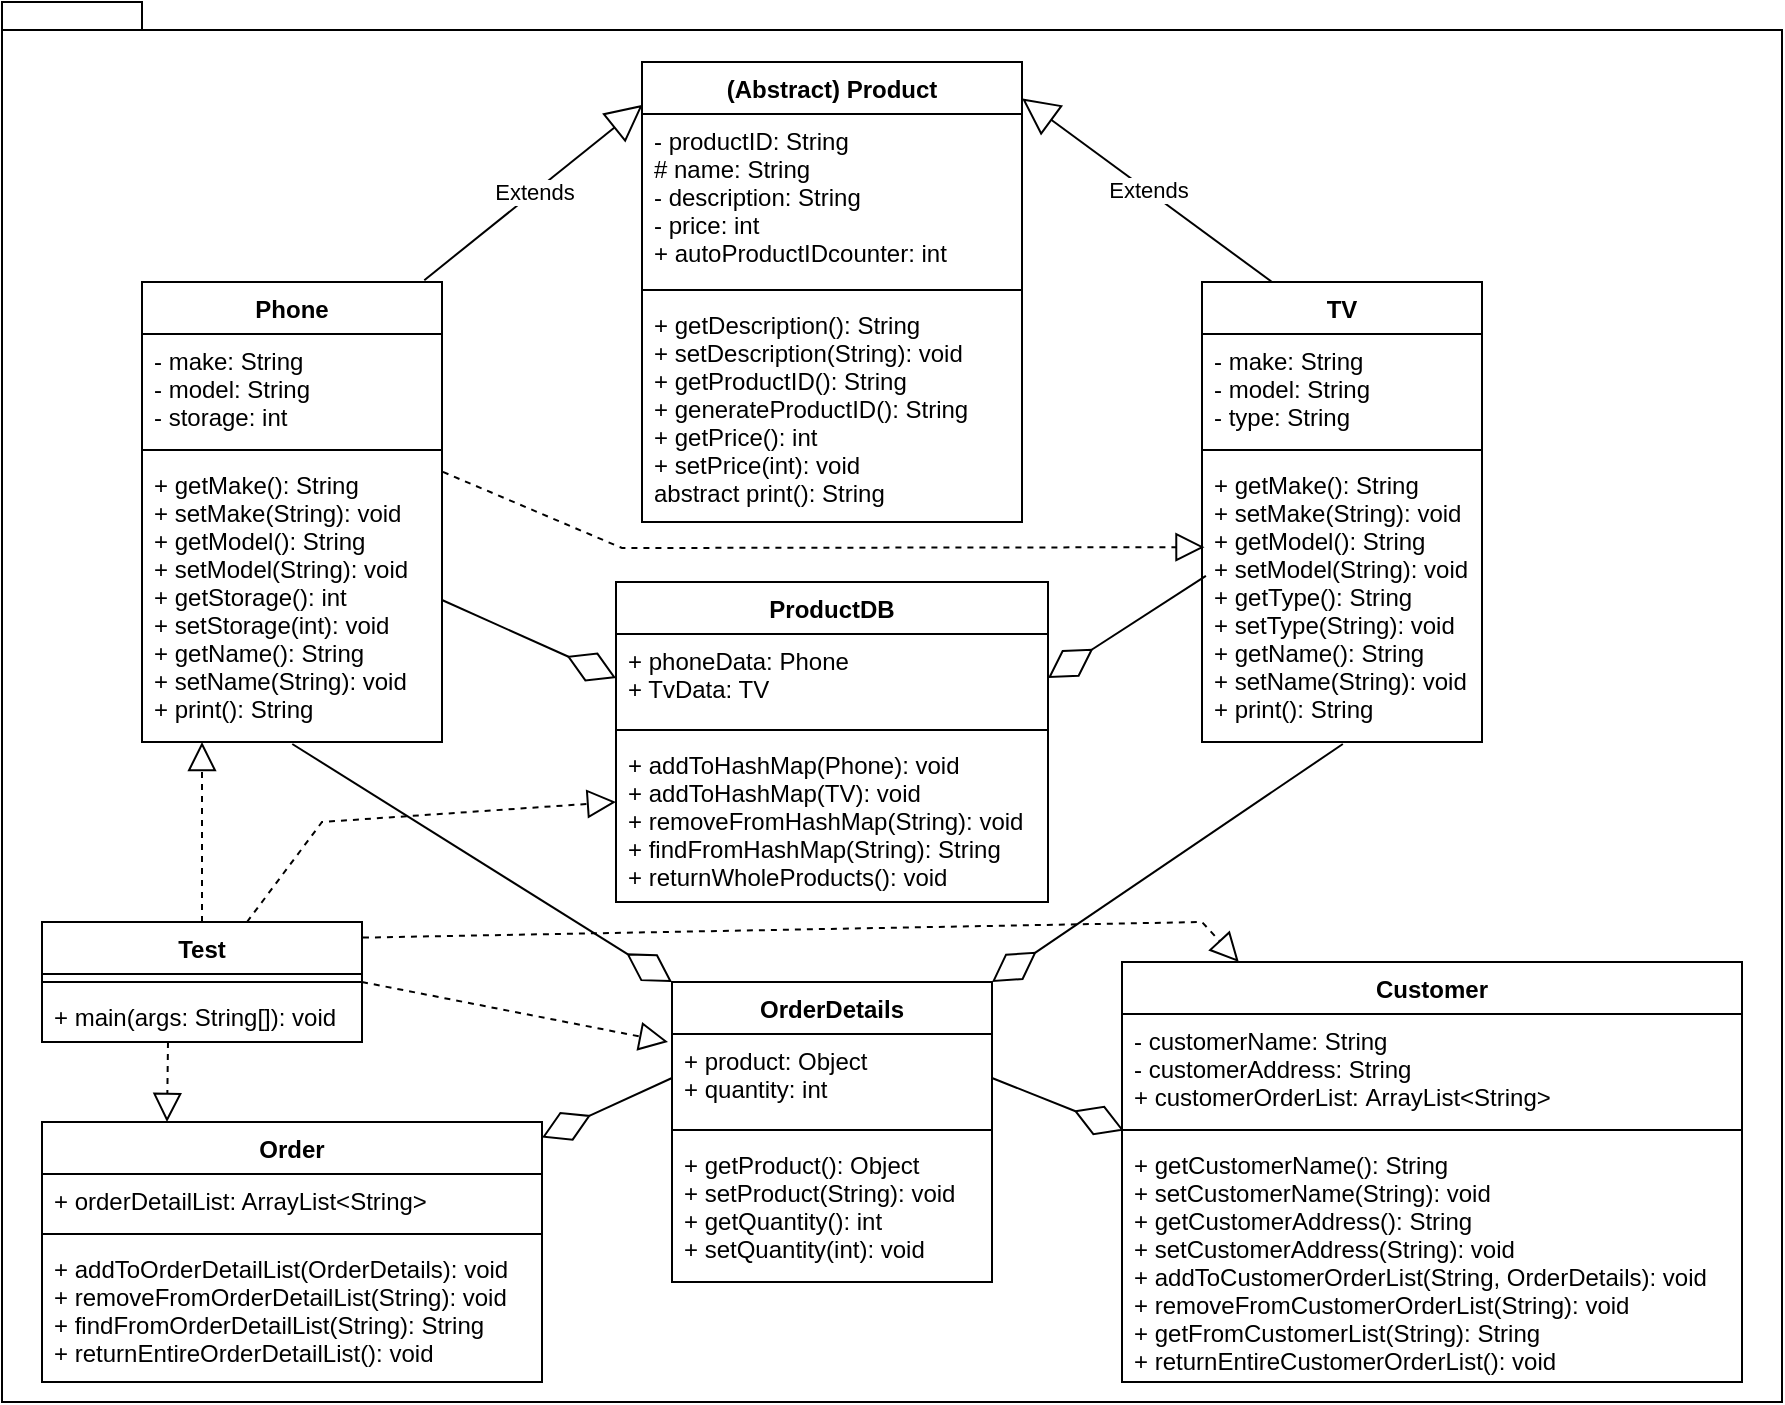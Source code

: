 <mxfile version="15.8.7" type="device"><diagram id="7mMw2e3l0UseMZ1sE9wO" name="Page-1"><mxGraphModel dx="1038" dy="1818" grid="1" gridSize="10" guides="1" tooltips="1" connect="1" arrows="1" fold="1" page="1" pageScale="1" pageWidth="827" pageHeight="1169" math="0" shadow="0"><root><mxCell id="0"/><mxCell id="1" parent="0"/><mxCell id="6dplb0e8U8s-n0_M2EOi-2" value="" style="shape=folder;fontStyle=1;spacingTop=10;tabWidth=40;tabHeight=14;tabPosition=left;html=1;" vertex="1" parent="1"><mxGeometry x="20" y="-180" width="890" height="700" as="geometry"/></mxCell><mxCell id="WnV4dcj3iRoIthNoe0RH-1" value="(Abstract) Product" style="swimlane;fontStyle=1;align=center;verticalAlign=top;childLayout=stackLayout;horizontal=1;startSize=26;horizontalStack=0;resizeParent=1;resizeParentMax=0;resizeLast=0;collapsible=1;marginBottom=0;" parent="1" vertex="1"><mxGeometry x="340" y="-150" width="190" height="230" as="geometry"/></mxCell><mxCell id="WnV4dcj3iRoIthNoe0RH-2" value="- productID: String&#10;# name: String&#10;&#9;- description: String&#10;&#9;- price: int&#10;&#9;+ autoProductIDcounter: int" style="text;strokeColor=none;fillColor=none;align=left;verticalAlign=top;spacingLeft=4;spacingRight=4;overflow=hidden;rotatable=0;points=[[0,0.5],[1,0.5]];portConstraint=eastwest;" parent="WnV4dcj3iRoIthNoe0RH-1" vertex="1"><mxGeometry y="26" width="190" height="84" as="geometry"/></mxCell><mxCell id="WnV4dcj3iRoIthNoe0RH-3" value="" style="line;strokeWidth=1;fillColor=none;align=left;verticalAlign=middle;spacingTop=-1;spacingLeft=3;spacingRight=3;rotatable=0;labelPosition=right;points=[];portConstraint=eastwest;" parent="WnV4dcj3iRoIthNoe0RH-1" vertex="1"><mxGeometry y="110" width="190" height="8" as="geometry"/></mxCell><mxCell id="WnV4dcj3iRoIthNoe0RH-4" value="+ getDescription(): String&#10;+ setDescription(String): void&#10;+ getProductID(): String&#10;+ generateProductID(): String&#10;+ getPrice(): int&#10;+ setPrice(int): void&#10;abstract print(): String&#10;" style="text;strokeColor=none;fillColor=none;align=left;verticalAlign=top;spacingLeft=4;spacingRight=4;overflow=hidden;rotatable=0;points=[[0,0.5],[1,0.5]];portConstraint=eastwest;" parent="WnV4dcj3iRoIthNoe0RH-1" vertex="1"><mxGeometry y="118" width="190" height="112" as="geometry"/></mxCell><mxCell id="WnV4dcj3iRoIthNoe0RH-5" value="ProductDB" style="swimlane;fontStyle=1;align=center;verticalAlign=top;childLayout=stackLayout;horizontal=1;startSize=26;horizontalStack=0;resizeParent=1;resizeParentMax=0;resizeLast=0;collapsible=1;marginBottom=0;" parent="1" vertex="1"><mxGeometry x="327" y="110" width="216" height="160" as="geometry"/></mxCell><mxCell id="WnV4dcj3iRoIthNoe0RH-6" value="+ phoneData: Phone&#10;+ TvData: TV" style="text;strokeColor=none;fillColor=none;align=left;verticalAlign=top;spacingLeft=4;spacingRight=4;overflow=hidden;rotatable=0;points=[[0,0.5],[1,0.5]];portConstraint=eastwest;" parent="WnV4dcj3iRoIthNoe0RH-5" vertex="1"><mxGeometry y="26" width="216" height="44" as="geometry"/></mxCell><mxCell id="WnV4dcj3iRoIthNoe0RH-7" value="" style="line;strokeWidth=1;fillColor=none;align=left;verticalAlign=middle;spacingTop=-1;spacingLeft=3;spacingRight=3;rotatable=0;labelPosition=right;points=[];portConstraint=eastwest;" parent="WnV4dcj3iRoIthNoe0RH-5" vertex="1"><mxGeometry y="70" width="216" height="8" as="geometry"/></mxCell><mxCell id="WnV4dcj3iRoIthNoe0RH-8" value="+ addToHashMap(Phone): void&#10;+ addToHashMap(TV): void&#10;+ removeFromHashMap(String): void&#10;+ findFromHashMap(String): String&#10;+ returnWholeProducts(): void" style="text;strokeColor=none;fillColor=none;align=left;verticalAlign=top;spacingLeft=4;spacingRight=4;overflow=hidden;rotatable=0;points=[[0,0.5],[1,0.5]];portConstraint=eastwest;" parent="WnV4dcj3iRoIthNoe0RH-5" vertex="1"><mxGeometry y="78" width="216" height="82" as="geometry"/></mxCell><mxCell id="WnV4dcj3iRoIthNoe0RH-9" value="Phone" style="swimlane;fontStyle=1;align=center;verticalAlign=top;childLayout=stackLayout;horizontal=1;startSize=26;horizontalStack=0;resizeParent=1;resizeParentMax=0;resizeLast=0;collapsible=1;marginBottom=0;" parent="1" vertex="1"><mxGeometry x="90" y="-40" width="150" height="230" as="geometry"/></mxCell><mxCell id="WnV4dcj3iRoIthNoe0RH-10" value="- make: String&#10;&#9;- model: String&#10;&#9;- storage: int" style="text;strokeColor=none;fillColor=none;align=left;verticalAlign=top;spacingLeft=4;spacingRight=4;overflow=hidden;rotatable=0;points=[[0,0.5],[1,0.5]];portConstraint=eastwest;" parent="WnV4dcj3iRoIthNoe0RH-9" vertex="1"><mxGeometry y="26" width="150" height="54" as="geometry"/></mxCell><mxCell id="WnV4dcj3iRoIthNoe0RH-11" value="" style="line;strokeWidth=1;fillColor=none;align=left;verticalAlign=middle;spacingTop=-1;spacingLeft=3;spacingRight=3;rotatable=0;labelPosition=right;points=[];portConstraint=eastwest;" parent="WnV4dcj3iRoIthNoe0RH-9" vertex="1"><mxGeometry y="80" width="150" height="8" as="geometry"/></mxCell><mxCell id="WnV4dcj3iRoIthNoe0RH-12" value="+ getMake(): String&#10;+ setMake(String): void&#10;+ getModel(): String&#10;+ setModel(String): void&#10;+ getStorage(): int&#10;+ setStorage(int): void&#10;+ getName(): String&#10;+ setName(String): void&#10;+ print(): String" style="text;strokeColor=none;fillColor=none;align=left;verticalAlign=top;spacingLeft=4;spacingRight=4;overflow=hidden;rotatable=0;points=[[0,0.5],[1,0.5]];portConstraint=eastwest;" parent="WnV4dcj3iRoIthNoe0RH-9" vertex="1"><mxGeometry y="88" width="150" height="142" as="geometry"/></mxCell><mxCell id="WnV4dcj3iRoIthNoe0RH-13" value="TV" style="swimlane;fontStyle=1;align=center;verticalAlign=top;childLayout=stackLayout;horizontal=1;startSize=26;horizontalStack=0;resizeParent=1;resizeParentMax=0;resizeLast=0;collapsible=1;marginBottom=0;" parent="1" vertex="1"><mxGeometry x="620" y="-40" width="140" height="230" as="geometry"/></mxCell><mxCell id="WnV4dcj3iRoIthNoe0RH-14" value="- make: String&#10;- model: String&#10;- type: String" style="text;strokeColor=none;fillColor=none;align=left;verticalAlign=top;spacingLeft=4;spacingRight=4;overflow=hidden;rotatable=0;points=[[0,0.5],[1,0.5]];portConstraint=eastwest;" parent="WnV4dcj3iRoIthNoe0RH-13" vertex="1"><mxGeometry y="26" width="140" height="54" as="geometry"/></mxCell><mxCell id="WnV4dcj3iRoIthNoe0RH-15" value="" style="line;strokeWidth=1;fillColor=none;align=left;verticalAlign=middle;spacingTop=-1;spacingLeft=3;spacingRight=3;rotatable=0;labelPosition=right;points=[];portConstraint=eastwest;" parent="WnV4dcj3iRoIthNoe0RH-13" vertex="1"><mxGeometry y="80" width="140" height="8" as="geometry"/></mxCell><mxCell id="WnV4dcj3iRoIthNoe0RH-16" value="+ getMake(): String&#10;+ setMake(String): void&#10;+ getModel(): String&#10;+ setModel(String): void&#10;+ getType(): String&#10;+ setType(String): void&#10;+ getName(): String&#10;+ setName(String): void&#10;+ print(): String" style="text;strokeColor=none;fillColor=none;align=left;verticalAlign=top;spacingLeft=4;spacingRight=4;overflow=hidden;rotatable=0;points=[[0,0.5],[1,0.5]];portConstraint=eastwest;" parent="WnV4dcj3iRoIthNoe0RH-13" vertex="1"><mxGeometry y="88" width="140" height="142" as="geometry"/></mxCell><mxCell id="WnV4dcj3iRoIthNoe0RH-17" value="OrderDetails" style="swimlane;fontStyle=1;align=center;verticalAlign=top;childLayout=stackLayout;horizontal=1;startSize=26;horizontalStack=0;resizeParent=1;resizeParentMax=0;resizeLast=0;collapsible=1;marginBottom=0;" parent="1" vertex="1"><mxGeometry x="355" y="310" width="160" height="150" as="geometry"/></mxCell><mxCell id="WnV4dcj3iRoIthNoe0RH-18" value="+ product: Object&#10;+ quantity: int" style="text;strokeColor=none;fillColor=none;align=left;verticalAlign=top;spacingLeft=4;spacingRight=4;overflow=hidden;rotatable=0;points=[[0,0.5],[1,0.5]];portConstraint=eastwest;" parent="WnV4dcj3iRoIthNoe0RH-17" vertex="1"><mxGeometry y="26" width="160" height="44" as="geometry"/></mxCell><mxCell id="WnV4dcj3iRoIthNoe0RH-19" value="" style="line;strokeWidth=1;fillColor=none;align=left;verticalAlign=middle;spacingTop=-1;spacingLeft=3;spacingRight=3;rotatable=0;labelPosition=right;points=[];portConstraint=eastwest;" parent="WnV4dcj3iRoIthNoe0RH-17" vertex="1"><mxGeometry y="70" width="160" height="8" as="geometry"/></mxCell><mxCell id="WnV4dcj3iRoIthNoe0RH-20" value="+ getProduct(): Object&#10;+ setProduct(String): void&#10;+ getQuantity(): int&#10;+ setQuantity(int): void" style="text;strokeColor=none;fillColor=none;align=left;verticalAlign=top;spacingLeft=4;spacingRight=4;overflow=hidden;rotatable=0;points=[[0,0.5],[1,0.5]];portConstraint=eastwest;" parent="WnV4dcj3iRoIthNoe0RH-17" vertex="1"><mxGeometry y="78" width="160" height="72" as="geometry"/></mxCell><mxCell id="WnV4dcj3iRoIthNoe0RH-21" value="Order" style="swimlane;fontStyle=1;align=center;verticalAlign=top;childLayout=stackLayout;horizontal=1;startSize=26;horizontalStack=0;resizeParent=1;resizeParentMax=0;resizeLast=0;collapsible=1;marginBottom=0;" parent="1" vertex="1"><mxGeometry x="40" y="380" width="250" height="130" as="geometry"/></mxCell><mxCell id="WnV4dcj3iRoIthNoe0RH-22" value="+ orderDetailList: ArrayList&lt;String&gt;" style="text;strokeColor=none;fillColor=none;align=left;verticalAlign=top;spacingLeft=4;spacingRight=4;overflow=hidden;rotatable=0;points=[[0,0.5],[1,0.5]];portConstraint=eastwest;" parent="WnV4dcj3iRoIthNoe0RH-21" vertex="1"><mxGeometry y="26" width="250" height="26" as="geometry"/></mxCell><mxCell id="WnV4dcj3iRoIthNoe0RH-23" value="" style="line;strokeWidth=1;fillColor=none;align=left;verticalAlign=middle;spacingTop=-1;spacingLeft=3;spacingRight=3;rotatable=0;labelPosition=right;points=[];portConstraint=eastwest;" parent="WnV4dcj3iRoIthNoe0RH-21" vertex="1"><mxGeometry y="52" width="250" height="8" as="geometry"/></mxCell><mxCell id="WnV4dcj3iRoIthNoe0RH-24" value="+ addToOrderDetailList(OrderDetails): void&#10;+ removeFromOrderDetailList(String): void&#10;+ findFromOrderDetailList(String): String&#10;+ returnEntireOrderDetailList(): void&#10;" style="text;strokeColor=none;fillColor=none;align=left;verticalAlign=top;spacingLeft=4;spacingRight=4;overflow=hidden;rotatable=0;points=[[0,0.5],[1,0.5]];portConstraint=eastwest;" parent="WnV4dcj3iRoIthNoe0RH-21" vertex="1"><mxGeometry y="60" width="250" height="70" as="geometry"/></mxCell><mxCell id="WnV4dcj3iRoIthNoe0RH-25" value="Customer" style="swimlane;fontStyle=1;align=center;verticalAlign=top;childLayout=stackLayout;horizontal=1;startSize=26;horizontalStack=0;resizeParent=1;resizeParentMax=0;resizeLast=0;collapsible=1;marginBottom=0;" parent="1" vertex="1"><mxGeometry x="580" y="300" width="310" height="210" as="geometry"/></mxCell><mxCell id="WnV4dcj3iRoIthNoe0RH-26" value="- customerName: String&#10;&#9;- customerAddress: String&#10;&#9;+ customerOrderList: ArrayList&lt;String&gt;" style="text;strokeColor=none;fillColor=none;align=left;verticalAlign=top;spacingLeft=4;spacingRight=4;overflow=hidden;rotatable=0;points=[[0,0.5],[1,0.5]];portConstraint=eastwest;" parent="WnV4dcj3iRoIthNoe0RH-25" vertex="1"><mxGeometry y="26" width="310" height="54" as="geometry"/></mxCell><mxCell id="WnV4dcj3iRoIthNoe0RH-27" value="" style="line;strokeWidth=1;fillColor=none;align=left;verticalAlign=middle;spacingTop=-1;spacingLeft=3;spacingRight=3;rotatable=0;labelPosition=right;points=[];portConstraint=eastwest;" parent="WnV4dcj3iRoIthNoe0RH-25" vertex="1"><mxGeometry y="80" width="310" height="8" as="geometry"/></mxCell><mxCell id="WnV4dcj3iRoIthNoe0RH-28" value="+ getCustomerName(): String&#10;+ setCustomerName(String): void&#10;+ getCustomerAddress(): String&#10;+ setCustomerAddress(String): void&#10;+ addToCustomerOrderList(String, OrderDetails): void&#10;+ removeFromCustomerOrderList(String): void&#10;+ getFromCustomerList(String): String&#10;+ returnEntireCustomerOrderList(): void" style="text;strokeColor=none;fillColor=none;align=left;verticalAlign=top;spacingLeft=4;spacingRight=4;overflow=hidden;rotatable=0;points=[[0,0.5],[1,0.5]];portConstraint=eastwest;" parent="WnV4dcj3iRoIthNoe0RH-25" vertex="1"><mxGeometry y="88" width="310" height="122" as="geometry"/></mxCell><mxCell id="WnV4dcj3iRoIthNoe0RH-29" value="Test" style="swimlane;fontStyle=1;align=center;verticalAlign=top;childLayout=stackLayout;horizontal=1;startSize=26;horizontalStack=0;resizeParent=1;resizeParentMax=0;resizeLast=0;collapsible=1;marginBottom=0;" parent="1" vertex="1"><mxGeometry x="40" y="280" width="160" height="60" as="geometry"/></mxCell><mxCell id="WnV4dcj3iRoIthNoe0RH-31" value="" style="line;strokeWidth=1;fillColor=none;align=left;verticalAlign=middle;spacingTop=-1;spacingLeft=3;spacingRight=3;rotatable=0;labelPosition=right;points=[];portConstraint=eastwest;" parent="WnV4dcj3iRoIthNoe0RH-29" vertex="1"><mxGeometry y="26" width="160" height="8" as="geometry"/></mxCell><mxCell id="WnV4dcj3iRoIthNoe0RH-32" value="+ main(args: String[]): void" style="text;strokeColor=none;fillColor=none;align=left;verticalAlign=top;spacingLeft=4;spacingRight=4;overflow=hidden;rotatable=0;points=[[0,0.5],[1,0.5]];portConstraint=eastwest;" parent="WnV4dcj3iRoIthNoe0RH-29" vertex="1"><mxGeometry y="34" width="160" height="26" as="geometry"/></mxCell><mxCell id="WnV4dcj3iRoIthNoe0RH-35" value="Extends" style="endArrow=block;endSize=16;endFill=0;html=1;rounded=0;exitX=0.941;exitY=-0.004;exitDx=0;exitDy=0;entryX=0.002;entryY=-0.055;entryDx=0;entryDy=0;entryPerimeter=0;exitPerimeter=0;" parent="1" source="WnV4dcj3iRoIthNoe0RH-9" edge="1" target="WnV4dcj3iRoIthNoe0RH-2"><mxGeometry width="160" relative="1" as="geometry"><mxPoint x="174" y="-80" as="sourcePoint"/><mxPoint x="334" y="-80" as="targetPoint"/></mxGeometry></mxCell><mxCell id="WnV4dcj3iRoIthNoe0RH-36" value="Extends" style="endArrow=block;endSize=16;endFill=0;html=1;rounded=0;exitX=0.25;exitY=0;exitDx=0;exitDy=0;entryX=1;entryY=0.079;entryDx=0;entryDy=0;entryPerimeter=0;" parent="1" source="WnV4dcj3iRoIthNoe0RH-13" target="WnV4dcj3iRoIthNoe0RH-1" edge="1"><mxGeometry width="160" relative="1" as="geometry"><mxPoint x="424" y="120" as="sourcePoint"/><mxPoint x="584" y="120" as="targetPoint"/></mxGeometry></mxCell><mxCell id="6dplb0e8U8s-n0_M2EOi-3" value="" style="endArrow=diamondThin;endFill=0;endSize=24;html=1;rounded=0;exitX=0;exitY=0.5;exitDx=0;exitDy=0;" edge="1" parent="1" source="WnV4dcj3iRoIthNoe0RH-18" target="WnV4dcj3iRoIthNoe0RH-21"><mxGeometry width="160" relative="1" as="geometry"><mxPoint x="370" y="480" as="sourcePoint"/><mxPoint x="350" y="410" as="targetPoint"/></mxGeometry></mxCell><mxCell id="6dplb0e8U8s-n0_M2EOi-4" value="" style="endArrow=diamondThin;endFill=0;endSize=24;html=1;rounded=0;exitX=1;exitY=0.5;exitDx=0;exitDy=0;entryX=0.003;entryY=1.078;entryDx=0;entryDy=0;entryPerimeter=0;" edge="1" parent="1" source="WnV4dcj3iRoIthNoe0RH-18" target="WnV4dcj3iRoIthNoe0RH-26"><mxGeometry width="160" relative="1" as="geometry"><mxPoint x="330" y="360" as="sourcePoint"/><mxPoint x="490" y="360" as="targetPoint"/></mxGeometry></mxCell><mxCell id="6dplb0e8U8s-n0_M2EOi-5" value="" style="endArrow=diamondThin;endFill=0;endSize=24;html=1;rounded=0;exitX=0.501;exitY=1.007;exitDx=0;exitDy=0;exitPerimeter=0;entryX=0;entryY=0;entryDx=0;entryDy=0;" edge="1" parent="1" source="WnV4dcj3iRoIthNoe0RH-12" target="WnV4dcj3iRoIthNoe0RH-17"><mxGeometry width="160" relative="1" as="geometry"><mxPoint x="330" y="250" as="sourcePoint"/><mxPoint x="490" y="250" as="targetPoint"/><Array as="points"/></mxGeometry></mxCell><mxCell id="6dplb0e8U8s-n0_M2EOi-6" value="" style="endArrow=diamondThin;endFill=0;endSize=24;html=1;rounded=0;entryX=1;entryY=0;entryDx=0;entryDy=0;exitX=0.503;exitY=1.007;exitDx=0;exitDy=0;exitPerimeter=0;" edge="1" parent="1" source="WnV4dcj3iRoIthNoe0RH-16" target="WnV4dcj3iRoIthNoe0RH-17"><mxGeometry width="160" relative="1" as="geometry"><mxPoint x="620" y="70" as="sourcePoint"/><mxPoint x="490" y="250" as="targetPoint"/><Array as="points"/></mxGeometry></mxCell><mxCell id="6dplb0e8U8s-n0_M2EOi-7" value="" style="endArrow=diamondThin;endFill=0;endSize=24;html=1;rounded=0;exitX=1;exitY=0.5;exitDx=0;exitDy=0;entryX=0;entryY=0.5;entryDx=0;entryDy=0;" edge="1" parent="1" source="WnV4dcj3iRoIthNoe0RH-12" target="WnV4dcj3iRoIthNoe0RH-6"><mxGeometry width="160" relative="1" as="geometry"><mxPoint x="330" y="250" as="sourcePoint"/><mxPoint x="310" y="170" as="targetPoint"/></mxGeometry></mxCell><mxCell id="6dplb0e8U8s-n0_M2EOi-8" value="" style="endArrow=diamondThin;endFill=0;endSize=24;html=1;rounded=0;exitX=0.014;exitY=0.415;exitDx=0;exitDy=0;exitPerimeter=0;entryX=1;entryY=0.5;entryDx=0;entryDy=0;" edge="1" parent="1" source="WnV4dcj3iRoIthNoe0RH-16" target="WnV4dcj3iRoIthNoe0RH-6"><mxGeometry width="160" relative="1" as="geometry"><mxPoint x="330" y="250" as="sourcePoint"/><mxPoint x="490" y="250" as="targetPoint"/></mxGeometry></mxCell><mxCell id="6dplb0e8U8s-n0_M2EOi-10" value="" style="endArrow=block;dashed=1;endFill=0;endSize=12;html=1;rounded=0;exitX=0.5;exitY=0;exitDx=0;exitDy=0;" edge="1" parent="1" source="WnV4dcj3iRoIthNoe0RH-29"><mxGeometry width="160" relative="1" as="geometry"><mxPoint x="400" y="230" as="sourcePoint"/><mxPoint x="120" y="190" as="targetPoint"/></mxGeometry></mxCell><mxCell id="6dplb0e8U8s-n0_M2EOi-11" value="" style="endArrow=block;dashed=1;endFill=0;endSize=12;html=1;rounded=0;" edge="1" parent="1" source="WnV4dcj3iRoIthNoe0RH-29"><mxGeometry width="160" relative="1" as="geometry"><mxPoint x="167" y="220" as="sourcePoint"/><mxPoint x="327" y="220" as="targetPoint"/><Array as="points"><mxPoint x="180" y="230"/></Array></mxGeometry></mxCell><mxCell id="6dplb0e8U8s-n0_M2EOi-12" value="" style="endArrow=block;dashed=1;endFill=0;endSize=12;html=1;rounded=0;entryX=0.25;entryY=0;entryDx=0;entryDy=0;" edge="1" parent="1" target="WnV4dcj3iRoIthNoe0RH-21"><mxGeometry width="160" relative="1" as="geometry"><mxPoint x="103" y="340" as="sourcePoint"/><mxPoint x="220" y="360" as="targetPoint"/></mxGeometry></mxCell><mxCell id="6dplb0e8U8s-n0_M2EOi-13" value="" style="endArrow=block;dashed=1;endFill=0;endSize=12;html=1;rounded=0;exitX=1;exitY=0.5;exitDx=0;exitDy=0;" edge="1" parent="1" source="WnV4dcj3iRoIthNoe0RH-29"><mxGeometry width="160" relative="1" as="geometry"><mxPoint x="195" y="430" as="sourcePoint"/><mxPoint x="353" y="340" as="targetPoint"/><Array as="points"/></mxGeometry></mxCell><mxCell id="6dplb0e8U8s-n0_M2EOi-14" value="" style="endArrow=block;dashed=1;endFill=0;endSize=12;html=1;rounded=0;exitX=1.003;exitY=0.13;exitDx=0;exitDy=0;exitPerimeter=0;" edge="1" parent="1" source="WnV4dcj3iRoIthNoe0RH-29" target="WnV4dcj3iRoIthNoe0RH-25"><mxGeometry width="160" relative="1" as="geometry"><mxPoint x="340" y="430" as="sourcePoint"/><mxPoint x="580" y="480" as="targetPoint"/><Array as="points"><mxPoint x="620" y="280"/></Array></mxGeometry></mxCell><mxCell id="6dplb0e8U8s-n0_M2EOi-15" value="" style="endArrow=block;dashed=1;endFill=0;endSize=12;html=1;rounded=0;entryX=0.009;entryY=0.314;entryDx=0;entryDy=0;entryPerimeter=0;exitX=1.003;exitY=0.049;exitDx=0;exitDy=0;exitPerimeter=0;" edge="1" parent="1" source="WnV4dcj3iRoIthNoe0RH-12" target="WnV4dcj3iRoIthNoe0RH-16"><mxGeometry width="160" relative="1" as="geometry"><mxPoint x="580" y="-130" as="sourcePoint"/><mxPoint x="750" y="-130" as="targetPoint"/><Array as="points"><mxPoint x="330" y="93"/></Array></mxGeometry></mxCell></root></mxGraphModel></diagram></mxfile>